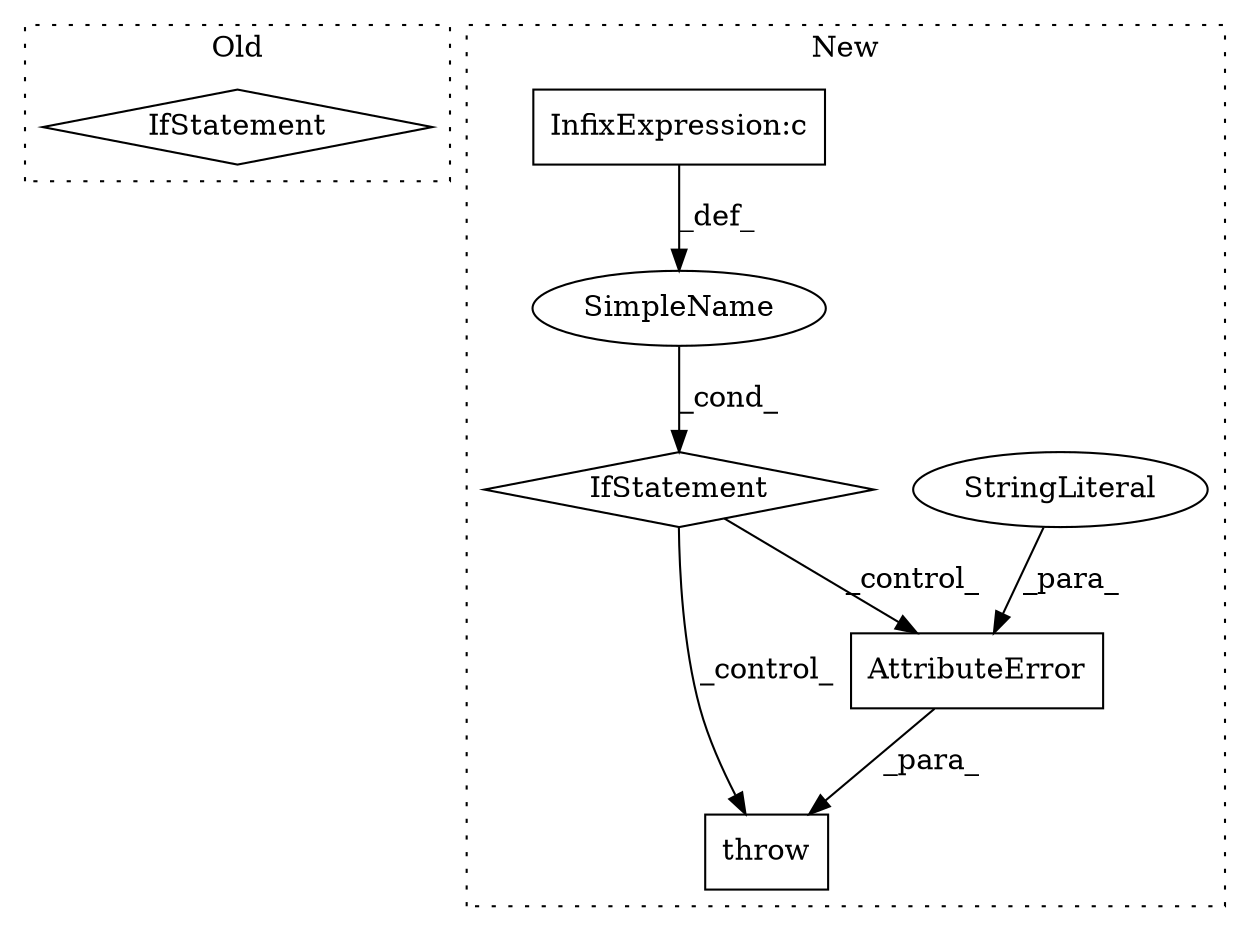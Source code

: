digraph G {
subgraph cluster0 {
1 [label="IfStatement" a="25" s="1226,1249" l="4,2" shape="diamond"];
label = "Old";
style="dotted";
}
subgraph cluster1 {
2 [label="AttributeError" a="32" s="1282,1374" l="15,1" shape="box"];
3 [label="throw" a="53" s="1276" l="6" shape="box"];
4 [label="IfStatement" a="25" s="1227,1266" l="4,2" shape="diamond"];
5 [label="SimpleName" a="42" s="" l="" shape="ellipse"];
6 [label="StringLiteral" a="45" s="1297" l="77" shape="ellipse"];
7 [label="InfixExpression:c" a="27" s="1241" l="4" shape="box"];
label = "New";
style="dotted";
}
2 -> 3 [label="_para_"];
4 -> 2 [label="_control_"];
4 -> 3 [label="_control_"];
5 -> 4 [label="_cond_"];
6 -> 2 [label="_para_"];
7 -> 5 [label="_def_"];
}
